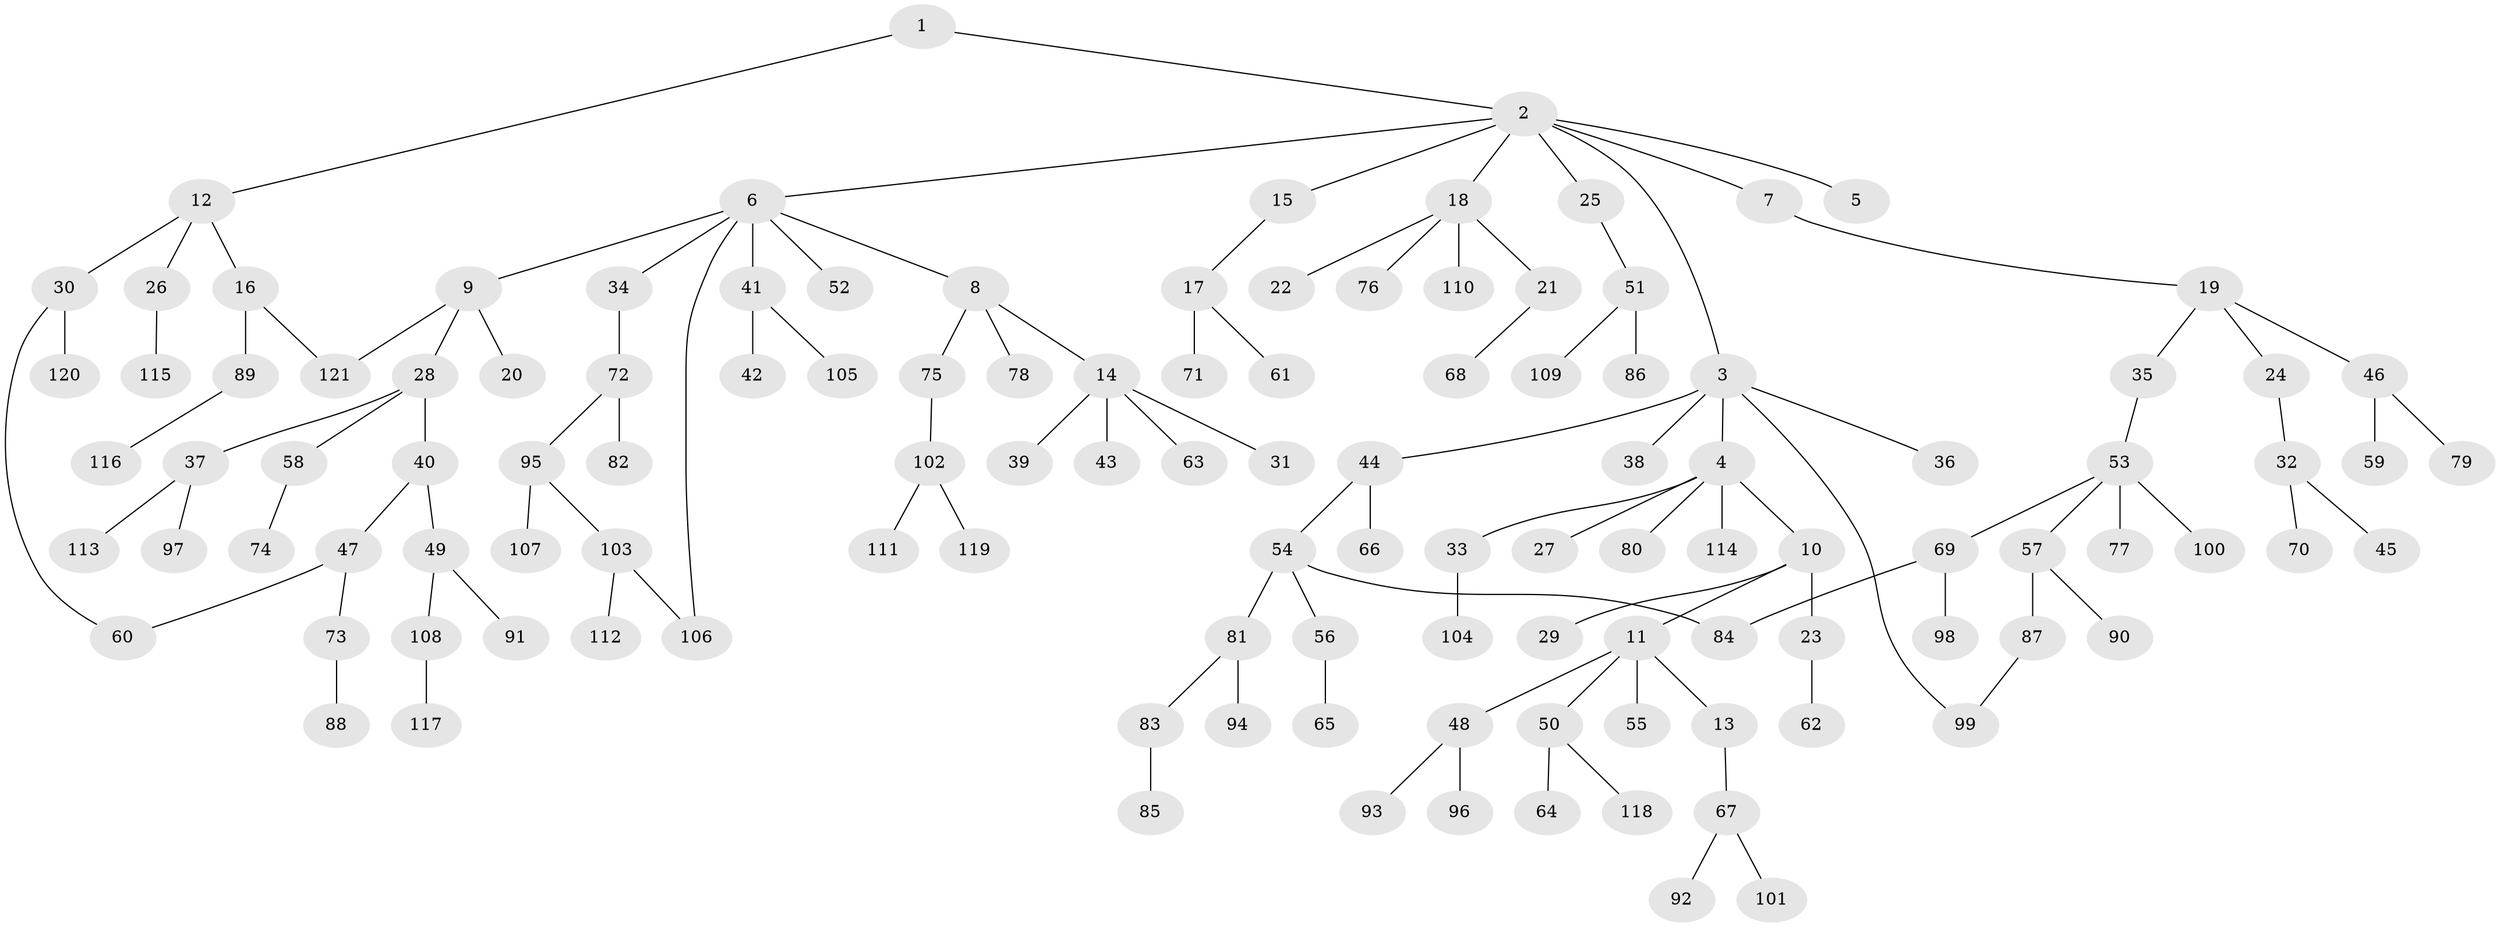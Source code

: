 // coarse degree distribution, {4: 0.08333333333333333, 7: 0.011904761904761904, 6: 0.05952380952380952, 5: 0.011904761904761904, 2: 0.2619047619047619, 3: 0.08333333333333333, 1: 0.4880952380952381}
// Generated by graph-tools (version 1.1) at 2025/51/02/27/25 19:51:37]
// undirected, 121 vertices, 125 edges
graph export_dot {
graph [start="1"]
  node [color=gray90,style=filled];
  1;
  2;
  3;
  4;
  5;
  6;
  7;
  8;
  9;
  10;
  11;
  12;
  13;
  14;
  15;
  16;
  17;
  18;
  19;
  20;
  21;
  22;
  23;
  24;
  25;
  26;
  27;
  28;
  29;
  30;
  31;
  32;
  33;
  34;
  35;
  36;
  37;
  38;
  39;
  40;
  41;
  42;
  43;
  44;
  45;
  46;
  47;
  48;
  49;
  50;
  51;
  52;
  53;
  54;
  55;
  56;
  57;
  58;
  59;
  60;
  61;
  62;
  63;
  64;
  65;
  66;
  67;
  68;
  69;
  70;
  71;
  72;
  73;
  74;
  75;
  76;
  77;
  78;
  79;
  80;
  81;
  82;
  83;
  84;
  85;
  86;
  87;
  88;
  89;
  90;
  91;
  92;
  93;
  94;
  95;
  96;
  97;
  98;
  99;
  100;
  101;
  102;
  103;
  104;
  105;
  106;
  107;
  108;
  109;
  110;
  111;
  112;
  113;
  114;
  115;
  116;
  117;
  118;
  119;
  120;
  121;
  1 -- 2;
  1 -- 12;
  2 -- 3;
  2 -- 5;
  2 -- 6;
  2 -- 7;
  2 -- 15;
  2 -- 18;
  2 -- 25;
  3 -- 4;
  3 -- 36;
  3 -- 38;
  3 -- 44;
  3 -- 99;
  4 -- 10;
  4 -- 27;
  4 -- 33;
  4 -- 80;
  4 -- 114;
  6 -- 8;
  6 -- 9;
  6 -- 34;
  6 -- 41;
  6 -- 52;
  6 -- 106;
  7 -- 19;
  8 -- 14;
  8 -- 75;
  8 -- 78;
  9 -- 20;
  9 -- 28;
  9 -- 121;
  10 -- 11;
  10 -- 23;
  10 -- 29;
  11 -- 13;
  11 -- 48;
  11 -- 50;
  11 -- 55;
  12 -- 16;
  12 -- 26;
  12 -- 30;
  13 -- 67;
  14 -- 31;
  14 -- 39;
  14 -- 43;
  14 -- 63;
  15 -- 17;
  16 -- 89;
  16 -- 121;
  17 -- 61;
  17 -- 71;
  18 -- 21;
  18 -- 22;
  18 -- 76;
  18 -- 110;
  19 -- 24;
  19 -- 35;
  19 -- 46;
  21 -- 68;
  23 -- 62;
  24 -- 32;
  25 -- 51;
  26 -- 115;
  28 -- 37;
  28 -- 40;
  28 -- 58;
  30 -- 60;
  30 -- 120;
  32 -- 45;
  32 -- 70;
  33 -- 104;
  34 -- 72;
  35 -- 53;
  37 -- 97;
  37 -- 113;
  40 -- 47;
  40 -- 49;
  41 -- 42;
  41 -- 105;
  44 -- 54;
  44 -- 66;
  46 -- 59;
  46 -- 79;
  47 -- 73;
  47 -- 60;
  48 -- 93;
  48 -- 96;
  49 -- 91;
  49 -- 108;
  50 -- 64;
  50 -- 118;
  51 -- 86;
  51 -- 109;
  53 -- 57;
  53 -- 69;
  53 -- 77;
  53 -- 100;
  54 -- 56;
  54 -- 81;
  54 -- 84;
  56 -- 65;
  57 -- 87;
  57 -- 90;
  58 -- 74;
  67 -- 92;
  67 -- 101;
  69 -- 98;
  69 -- 84;
  72 -- 82;
  72 -- 95;
  73 -- 88;
  75 -- 102;
  81 -- 83;
  81 -- 94;
  83 -- 85;
  87 -- 99;
  89 -- 116;
  95 -- 103;
  95 -- 107;
  102 -- 111;
  102 -- 119;
  103 -- 106;
  103 -- 112;
  108 -- 117;
}
